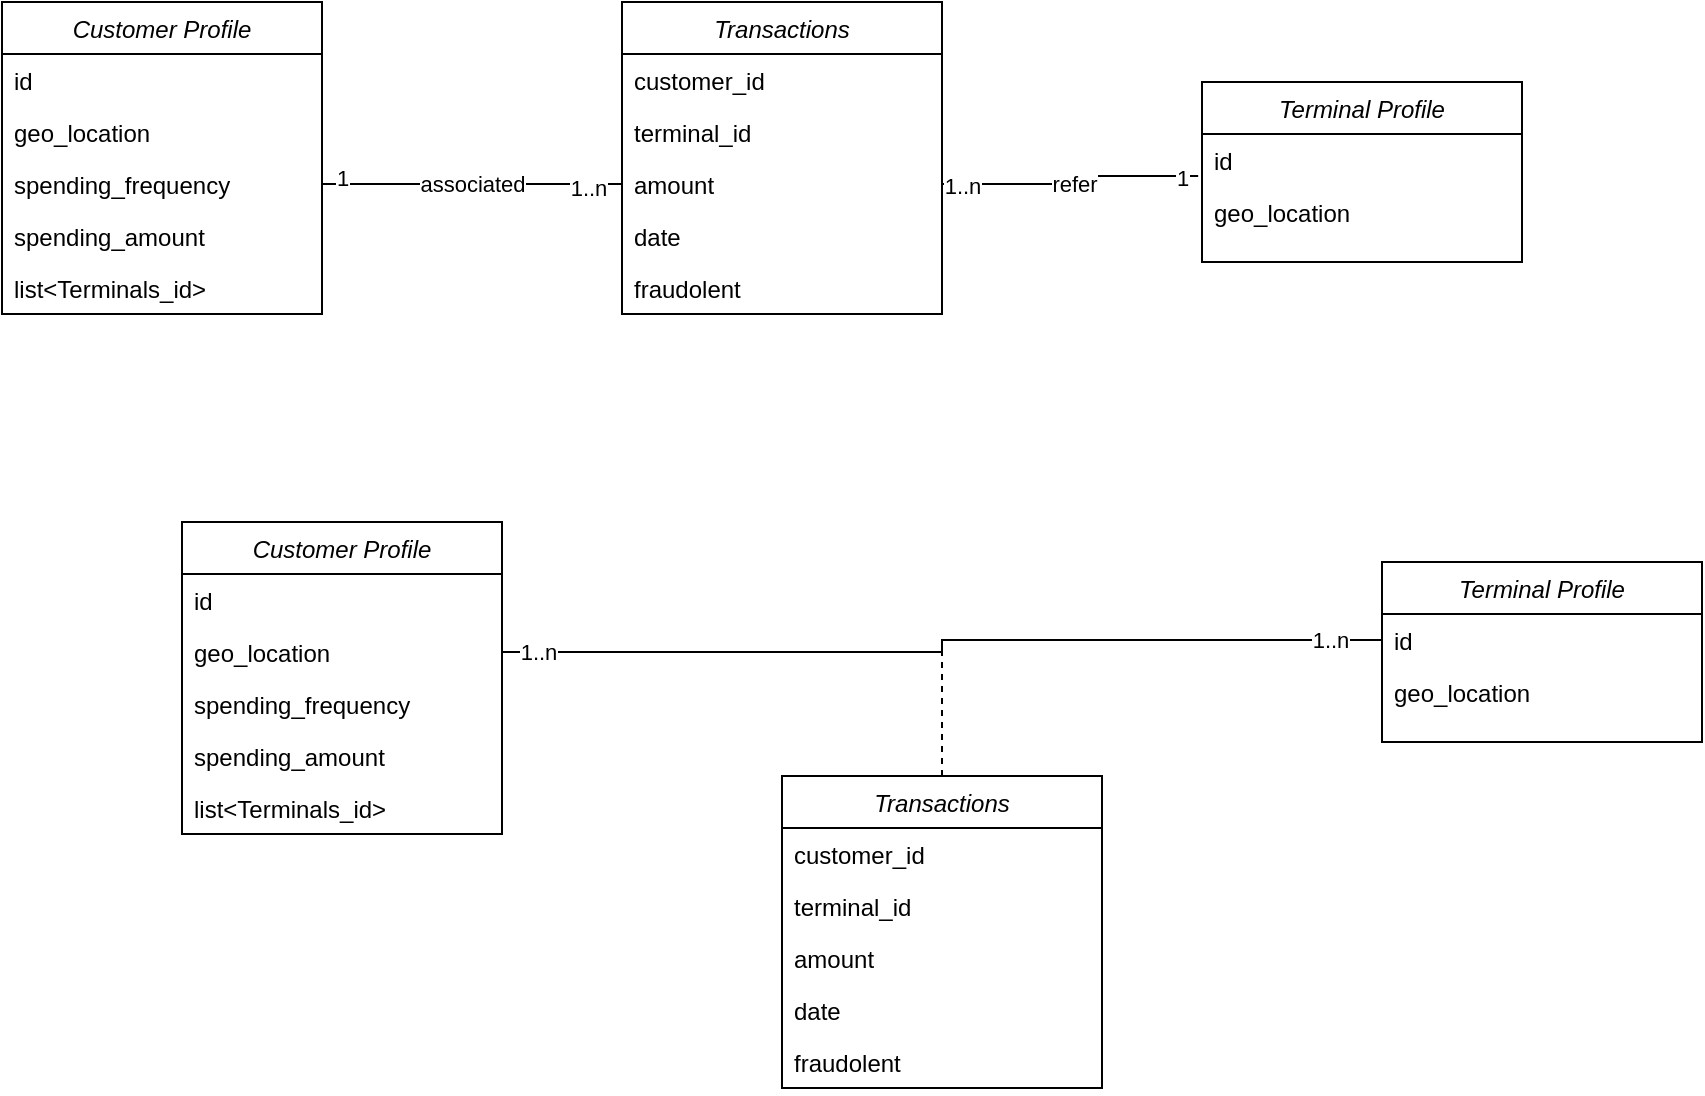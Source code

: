 <mxfile version="16.1.2" type="device"><diagram id="C5RBs43oDa-KdzZeNtuy" name="Page-1"><mxGraphModel dx="1018" dy="741" grid="1" gridSize="10" guides="1" tooltips="1" connect="1" arrows="1" fold="1" page="1" pageScale="1" pageWidth="827" pageHeight="1169" math="0" shadow="0"><root><mxCell id="WIyWlLk6GJQsqaUBKTNV-0"/><mxCell id="WIyWlLk6GJQsqaUBKTNV-1" parent="WIyWlLk6GJQsqaUBKTNV-0"/><mxCell id="zkfFHV4jXpPFQw0GAbJ--0" value="Customer Profile" style="swimlane;fontStyle=2;align=center;verticalAlign=top;childLayout=stackLayout;horizontal=1;startSize=26;horizontalStack=0;resizeParent=1;resizeLast=0;collapsible=1;marginBottom=0;rounded=0;shadow=0;strokeWidth=1;" parent="WIyWlLk6GJQsqaUBKTNV-1" vertex="1"><mxGeometry x="60" y="120" width="160" height="156" as="geometry"><mxRectangle x="230" y="140" width="160" height="26" as="alternateBounds"/></mxGeometry></mxCell><mxCell id="zkfFHV4jXpPFQw0GAbJ--1" value="id" style="text;align=left;verticalAlign=top;spacingLeft=4;spacingRight=4;overflow=hidden;rotatable=0;points=[[0,0.5],[1,0.5]];portConstraint=eastwest;" parent="zkfFHV4jXpPFQw0GAbJ--0" vertex="1"><mxGeometry y="26" width="160" height="26" as="geometry"/></mxCell><mxCell id="zkfFHV4jXpPFQw0GAbJ--2" value="geo_location" style="text;align=left;verticalAlign=top;spacingLeft=4;spacingRight=4;overflow=hidden;rotatable=0;points=[[0,0.5],[1,0.5]];portConstraint=eastwest;rounded=0;shadow=0;html=0;" parent="zkfFHV4jXpPFQw0GAbJ--0" vertex="1"><mxGeometry y="52" width="160" height="26" as="geometry"/></mxCell><mxCell id="zkfFHV4jXpPFQw0GAbJ--3" value="spending_frequency" style="text;align=left;verticalAlign=top;spacingLeft=4;spacingRight=4;overflow=hidden;rotatable=0;points=[[0,0.5],[1,0.5]];portConstraint=eastwest;rounded=0;shadow=0;html=0;" parent="zkfFHV4jXpPFQw0GAbJ--0" vertex="1"><mxGeometry y="78" width="160" height="26" as="geometry"/></mxCell><mxCell id="0-MEsS6oWWFRbgK5RUo--1" value="spending_amount" style="text;align=left;verticalAlign=top;spacingLeft=4;spacingRight=4;overflow=hidden;rotatable=0;points=[[0,0.5],[1,0.5]];portConstraint=eastwest;rounded=0;shadow=0;html=0;" parent="zkfFHV4jXpPFQw0GAbJ--0" vertex="1"><mxGeometry y="104" width="160" height="26" as="geometry"/></mxCell><mxCell id="0-MEsS6oWWFRbgK5RUo--2" value="list&lt;Terminals_id&gt;" style="text;align=left;verticalAlign=top;spacingLeft=4;spacingRight=4;overflow=hidden;rotatable=0;points=[[0,0.5],[1,0.5]];portConstraint=eastwest;rounded=0;shadow=0;html=0;" parent="zkfFHV4jXpPFQw0GAbJ--0" vertex="1"><mxGeometry y="130" width="160" height="26" as="geometry"/></mxCell><mxCell id="0-MEsS6oWWFRbgK5RUo--3" value="Terminal Profile" style="swimlane;fontStyle=2;align=center;verticalAlign=top;childLayout=stackLayout;horizontal=1;startSize=26;horizontalStack=0;resizeParent=1;resizeLast=0;collapsible=1;marginBottom=0;rounded=0;shadow=0;strokeWidth=1;" parent="WIyWlLk6GJQsqaUBKTNV-1" vertex="1"><mxGeometry x="660" y="160" width="160" height="90" as="geometry"><mxRectangle x="230" y="140" width="160" height="26" as="alternateBounds"/></mxGeometry></mxCell><mxCell id="0-MEsS6oWWFRbgK5RUo--4" value="id" style="text;align=left;verticalAlign=top;spacingLeft=4;spacingRight=4;overflow=hidden;rotatable=0;points=[[0,0.5],[1,0.5]];portConstraint=eastwest;" parent="0-MEsS6oWWFRbgK5RUo--3" vertex="1"><mxGeometry y="26" width="160" height="26" as="geometry"/></mxCell><mxCell id="0-MEsS6oWWFRbgK5RUo--17" value="geo_location" style="text;align=left;verticalAlign=top;spacingLeft=4;spacingRight=4;overflow=hidden;rotatable=0;points=[[0,0.5],[1,0.5]];portConstraint=eastwest;" parent="0-MEsS6oWWFRbgK5RUo--3" vertex="1"><mxGeometry y="52" width="160" height="26" as="geometry"/></mxCell><mxCell id="0-MEsS6oWWFRbgK5RUo--9" value="Transactions" style="swimlane;fontStyle=2;align=center;verticalAlign=top;childLayout=stackLayout;horizontal=1;startSize=26;horizontalStack=0;resizeParent=1;resizeLast=0;collapsible=1;marginBottom=0;rounded=0;shadow=0;strokeWidth=1;" parent="WIyWlLk6GJQsqaUBKTNV-1" vertex="1"><mxGeometry x="370" y="120" width="160" height="156" as="geometry"><mxRectangle x="230" y="140" width="160" height="26" as="alternateBounds"/></mxGeometry></mxCell><mxCell id="0-MEsS6oWWFRbgK5RUo--10" value="customer_id" style="text;align=left;verticalAlign=top;spacingLeft=4;spacingRight=4;overflow=hidden;rotatable=0;points=[[0,0.5],[1,0.5]];portConstraint=eastwest;" parent="0-MEsS6oWWFRbgK5RUo--9" vertex="1"><mxGeometry y="26" width="160" height="26" as="geometry"/></mxCell><mxCell id="0-MEsS6oWWFRbgK5RUo--11" value="terminal_id" style="text;align=left;verticalAlign=top;spacingLeft=4;spacingRight=4;overflow=hidden;rotatable=0;points=[[0,0.5],[1,0.5]];portConstraint=eastwest;rounded=0;shadow=0;html=0;" parent="0-MEsS6oWWFRbgK5RUo--9" vertex="1"><mxGeometry y="52" width="160" height="26" as="geometry"/></mxCell><mxCell id="0-MEsS6oWWFRbgK5RUo--12" value="amount" style="text;align=left;verticalAlign=top;spacingLeft=4;spacingRight=4;overflow=hidden;rotatable=0;points=[[0,0.5],[1,0.5]];portConstraint=eastwest;rounded=0;shadow=0;html=0;" parent="0-MEsS6oWWFRbgK5RUo--9" vertex="1"><mxGeometry y="78" width="160" height="26" as="geometry"/></mxCell><mxCell id="0-MEsS6oWWFRbgK5RUo--13" value="date" style="text;align=left;verticalAlign=top;spacingLeft=4;spacingRight=4;overflow=hidden;rotatable=0;points=[[0,0.5],[1,0.5]];portConstraint=eastwest;rounded=0;shadow=0;html=0;" parent="0-MEsS6oWWFRbgK5RUo--9" vertex="1"><mxGeometry y="104" width="160" height="26" as="geometry"/></mxCell><mxCell id="0-MEsS6oWWFRbgK5RUo--14" value="fraudolent" style="text;align=left;verticalAlign=top;spacingLeft=4;spacingRight=4;overflow=hidden;rotatable=0;points=[[0,0.5],[1,0.5]];portConstraint=eastwest;rounded=0;shadow=0;html=0;" parent="0-MEsS6oWWFRbgK5RUo--9" vertex="1"><mxGeometry y="130" width="160" height="26" as="geometry"/></mxCell><mxCell id="0-MEsS6oWWFRbgK5RUo--18" value="associated" style="edgeStyle=orthogonalEdgeStyle;rounded=0;orthogonalLoop=1;jettySize=auto;html=1;entryX=0;entryY=0.5;entryDx=0;entryDy=0;endArrow=none;endFill=0;" parent="WIyWlLk6GJQsqaUBKTNV-1" source="zkfFHV4jXpPFQw0GAbJ--3" target="0-MEsS6oWWFRbgK5RUo--12" edge="1"><mxGeometry relative="1" as="geometry"/></mxCell><mxCell id="0-MEsS6oWWFRbgK5RUo--19" value="1..n" style="edgeLabel;html=1;align=center;verticalAlign=middle;resizable=0;points=[];" parent="0-MEsS6oWWFRbgK5RUo--18" vertex="1" connectable="0"><mxGeometry x="0.773" y="-2" relative="1" as="geometry"><mxPoint as="offset"/></mxGeometry></mxCell><mxCell id="0-MEsS6oWWFRbgK5RUo--20" value="1" style="edgeLabel;html=1;align=center;verticalAlign=middle;resizable=0;points=[];" parent="0-MEsS6oWWFRbgK5RUo--18" vertex="1" connectable="0"><mxGeometry x="-0.867" y="3" relative="1" as="geometry"><mxPoint as="offset"/></mxGeometry></mxCell><mxCell id="0-MEsS6oWWFRbgK5RUo--21" style="edgeStyle=orthogonalEdgeStyle;rounded=0;orthogonalLoop=1;jettySize=auto;html=1;entryX=-0.012;entryY=-0.192;entryDx=0;entryDy=0;entryPerimeter=0;endArrow=none;endFill=0;" parent="WIyWlLk6GJQsqaUBKTNV-1" source="0-MEsS6oWWFRbgK5RUo--12" target="0-MEsS6oWWFRbgK5RUo--17" edge="1"><mxGeometry relative="1" as="geometry"/></mxCell><mxCell id="0-MEsS6oWWFRbgK5RUo--22" value="refer" style="edgeLabel;html=1;align=center;verticalAlign=middle;resizable=0;points=[];" parent="0-MEsS6oWWFRbgK5RUo--21" vertex="1" connectable="0"><mxGeometry x="-0.014" y="-1" relative="1" as="geometry"><mxPoint as="offset"/></mxGeometry></mxCell><mxCell id="0-MEsS6oWWFRbgK5RUo--23" value="1" style="edgeLabel;html=1;align=center;verticalAlign=middle;resizable=0;points=[];" parent="0-MEsS6oWWFRbgK5RUo--21" vertex="1" connectable="0"><mxGeometry x="0.881" y="-1" relative="1" as="geometry"><mxPoint as="offset"/></mxGeometry></mxCell><mxCell id="0-MEsS6oWWFRbgK5RUo--24" value="1..n" style="edgeLabel;html=1;align=center;verticalAlign=middle;resizable=0;points=[];" parent="0-MEsS6oWWFRbgK5RUo--21" vertex="1" connectable="0"><mxGeometry x="-0.855" y="-1" relative="1" as="geometry"><mxPoint as="offset"/></mxGeometry></mxCell><mxCell id="0-MEsS6oWWFRbgK5RUo--25" value="Customer Profile" style="swimlane;fontStyle=2;align=center;verticalAlign=top;childLayout=stackLayout;horizontal=1;startSize=26;horizontalStack=0;resizeParent=1;resizeLast=0;collapsible=1;marginBottom=0;rounded=0;shadow=0;strokeWidth=1;" parent="WIyWlLk6GJQsqaUBKTNV-1" vertex="1"><mxGeometry x="150" y="380" width="160" height="156" as="geometry"><mxRectangle x="230" y="140" width="160" height="26" as="alternateBounds"/></mxGeometry></mxCell><mxCell id="0-MEsS6oWWFRbgK5RUo--26" value="id" style="text;align=left;verticalAlign=top;spacingLeft=4;spacingRight=4;overflow=hidden;rotatable=0;points=[[0,0.5],[1,0.5]];portConstraint=eastwest;" parent="0-MEsS6oWWFRbgK5RUo--25" vertex="1"><mxGeometry y="26" width="160" height="26" as="geometry"/></mxCell><mxCell id="0-MEsS6oWWFRbgK5RUo--27" value="geo_location" style="text;align=left;verticalAlign=top;spacingLeft=4;spacingRight=4;overflow=hidden;rotatable=0;points=[[0,0.5],[1,0.5]];portConstraint=eastwest;rounded=0;shadow=0;html=0;" parent="0-MEsS6oWWFRbgK5RUo--25" vertex="1"><mxGeometry y="52" width="160" height="26" as="geometry"/></mxCell><mxCell id="0-MEsS6oWWFRbgK5RUo--28" value="spending_frequency" style="text;align=left;verticalAlign=top;spacingLeft=4;spacingRight=4;overflow=hidden;rotatable=0;points=[[0,0.5],[1,0.5]];portConstraint=eastwest;rounded=0;shadow=0;html=0;" parent="0-MEsS6oWWFRbgK5RUo--25" vertex="1"><mxGeometry y="78" width="160" height="26" as="geometry"/></mxCell><mxCell id="0-MEsS6oWWFRbgK5RUo--29" value="spending_amount" style="text;align=left;verticalAlign=top;spacingLeft=4;spacingRight=4;overflow=hidden;rotatable=0;points=[[0,0.5],[1,0.5]];portConstraint=eastwest;rounded=0;shadow=0;html=0;" parent="0-MEsS6oWWFRbgK5RUo--25" vertex="1"><mxGeometry y="104" width="160" height="26" as="geometry"/></mxCell><mxCell id="0-MEsS6oWWFRbgK5RUo--30" value="list&lt;Terminals_id&gt;" style="text;align=left;verticalAlign=top;spacingLeft=4;spacingRight=4;overflow=hidden;rotatable=0;points=[[0,0.5],[1,0.5]];portConstraint=eastwest;rounded=0;shadow=0;html=0;" parent="0-MEsS6oWWFRbgK5RUo--25" vertex="1"><mxGeometry y="130" width="160" height="26" as="geometry"/></mxCell><mxCell id="0-MEsS6oWWFRbgK5RUo--31" value="Terminal Profile" style="swimlane;fontStyle=2;align=center;verticalAlign=top;childLayout=stackLayout;horizontal=1;startSize=26;horizontalStack=0;resizeParent=1;resizeLast=0;collapsible=1;marginBottom=0;rounded=0;shadow=0;strokeWidth=1;" parent="WIyWlLk6GJQsqaUBKTNV-1" vertex="1"><mxGeometry x="750" y="400" width="160" height="90" as="geometry"><mxRectangle x="230" y="140" width="160" height="26" as="alternateBounds"/></mxGeometry></mxCell><mxCell id="0-MEsS6oWWFRbgK5RUo--32" value="id" style="text;align=left;verticalAlign=top;spacingLeft=4;spacingRight=4;overflow=hidden;rotatable=0;points=[[0,0.5],[1,0.5]];portConstraint=eastwest;" parent="0-MEsS6oWWFRbgK5RUo--31" vertex="1"><mxGeometry y="26" width="160" height="26" as="geometry"/></mxCell><mxCell id="0-MEsS6oWWFRbgK5RUo--33" value="geo_location" style="text;align=left;verticalAlign=top;spacingLeft=4;spacingRight=4;overflow=hidden;rotatable=0;points=[[0,0.5],[1,0.5]];portConstraint=eastwest;" parent="0-MEsS6oWWFRbgK5RUo--31" vertex="1"><mxGeometry y="52" width="160" height="26" as="geometry"/></mxCell><mxCell id="0-MEsS6oWWFRbgK5RUo--49" style="edgeStyle=orthogonalEdgeStyle;rounded=0;orthogonalLoop=1;jettySize=auto;html=1;endArrow=none;endFill=0;dashed=1;" parent="WIyWlLk6GJQsqaUBKTNV-1" source="0-MEsS6oWWFRbgK5RUo--34" edge="1"><mxGeometry relative="1" as="geometry"><mxPoint x="530" y="440.0" as="targetPoint"/></mxGeometry></mxCell><mxCell id="0-MEsS6oWWFRbgK5RUo--34" value="Transactions" style="swimlane;fontStyle=2;align=center;verticalAlign=top;childLayout=stackLayout;horizontal=1;startSize=26;horizontalStack=0;resizeParent=1;resizeLast=0;collapsible=1;marginBottom=0;rounded=0;shadow=0;strokeWidth=1;" parent="WIyWlLk6GJQsqaUBKTNV-1" vertex="1"><mxGeometry x="450" y="507" width="160" height="156" as="geometry"><mxRectangle x="230" y="140" width="160" height="26" as="alternateBounds"/></mxGeometry></mxCell><mxCell id="0-MEsS6oWWFRbgK5RUo--35" value="customer_id" style="text;align=left;verticalAlign=top;spacingLeft=4;spacingRight=4;overflow=hidden;rotatable=0;points=[[0,0.5],[1,0.5]];portConstraint=eastwest;" parent="0-MEsS6oWWFRbgK5RUo--34" vertex="1"><mxGeometry y="26" width="160" height="26" as="geometry"/></mxCell><mxCell id="0-MEsS6oWWFRbgK5RUo--36" value="terminal_id" style="text;align=left;verticalAlign=top;spacingLeft=4;spacingRight=4;overflow=hidden;rotatable=0;points=[[0,0.5],[1,0.5]];portConstraint=eastwest;rounded=0;shadow=0;html=0;" parent="0-MEsS6oWWFRbgK5RUo--34" vertex="1"><mxGeometry y="52" width="160" height="26" as="geometry"/></mxCell><mxCell id="0-MEsS6oWWFRbgK5RUo--37" value="amount" style="text;align=left;verticalAlign=top;spacingLeft=4;spacingRight=4;overflow=hidden;rotatable=0;points=[[0,0.5],[1,0.5]];portConstraint=eastwest;rounded=0;shadow=0;html=0;" parent="0-MEsS6oWWFRbgK5RUo--34" vertex="1"><mxGeometry y="78" width="160" height="26" as="geometry"/></mxCell><mxCell id="0-MEsS6oWWFRbgK5RUo--38" value="date" style="text;align=left;verticalAlign=top;spacingLeft=4;spacingRight=4;overflow=hidden;rotatable=0;points=[[0,0.5],[1,0.5]];portConstraint=eastwest;rounded=0;shadow=0;html=0;" parent="0-MEsS6oWWFRbgK5RUo--34" vertex="1"><mxGeometry y="104" width="160" height="26" as="geometry"/></mxCell><mxCell id="0-MEsS6oWWFRbgK5RUo--39" value="fraudolent" style="text;align=left;verticalAlign=top;spacingLeft=4;spacingRight=4;overflow=hidden;rotatable=0;points=[[0,0.5],[1,0.5]];portConstraint=eastwest;rounded=0;shadow=0;html=0;" parent="0-MEsS6oWWFRbgK5RUo--34" vertex="1"><mxGeometry y="130" width="160" height="26" as="geometry"/></mxCell><mxCell id="0-MEsS6oWWFRbgK5RUo--47" style="edgeStyle=orthogonalEdgeStyle;rounded=0;orthogonalLoop=1;jettySize=auto;html=1;entryX=0;entryY=0.5;entryDx=0;entryDy=0;endArrow=none;endFill=0;" parent="WIyWlLk6GJQsqaUBKTNV-1" source="0-MEsS6oWWFRbgK5RUo--27" target="0-MEsS6oWWFRbgK5RUo--32" edge="1"><mxGeometry relative="1" as="geometry"/></mxCell><mxCell id="0-MEsS6oWWFRbgK5RUo--50" value="1..n" style="edgeLabel;html=1;align=center;verticalAlign=middle;resizable=0;points=[];" parent="0-MEsS6oWWFRbgK5RUo--47" vertex="1" connectable="0"><mxGeometry x="-0.919" relative="1" as="geometry"><mxPoint as="offset"/></mxGeometry></mxCell><mxCell id="0-MEsS6oWWFRbgK5RUo--51" value="1..n" style="edgeLabel;html=1;align=center;verticalAlign=middle;resizable=0;points=[];" parent="0-MEsS6oWWFRbgK5RUo--47" vertex="1" connectable="0"><mxGeometry x="0.887" relative="1" as="geometry"><mxPoint x="-1" as="offset"/></mxGeometry></mxCell></root></mxGraphModel></diagram></mxfile>